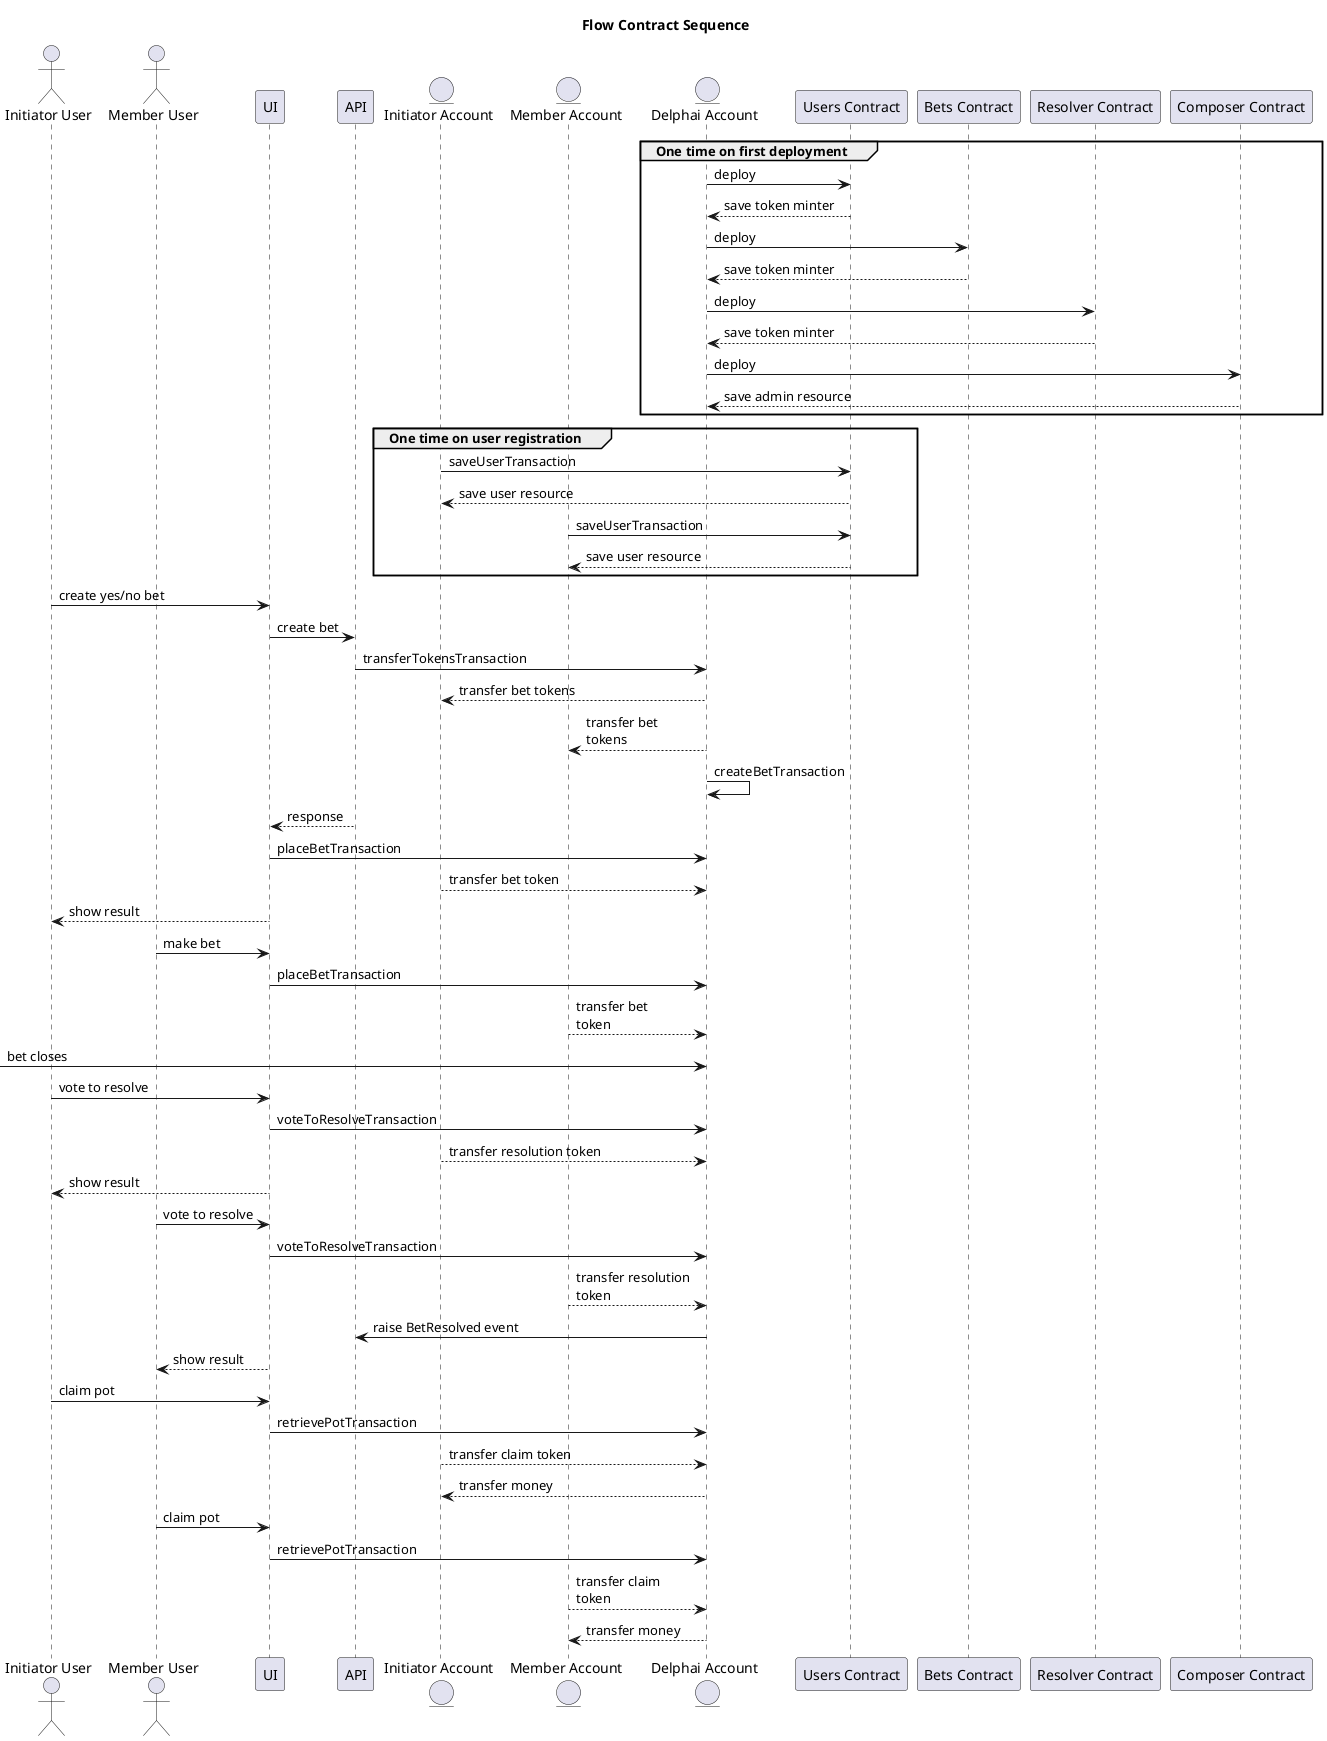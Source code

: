 @startuml

title Flow Contract Sequence

actor "Initiator User" as init
actor "Member User" as member
participant UI as ui
participant API as api
entity "Initiator Account" as initAcct
entity "Member Account" as memberAcct
entity "Delphai Account" as delph
participant "Users Contract" as usersContract
participant "Bets Contract" as betsContract
participant "Resolver Contract" as resolverContract
participant "Composer Contract" as composerContract

group One time on first deployment
    delph -> usersContract : deploy
    usersContract --> delph : save token minter
    delph -> betsContract : deploy
    betsContract --> delph : save token minter
    delph -> resolverContract : deploy
    resolverContract --> delph : save token minter
    delph -> composerContract : deploy
    composerContract --> delph : save admin resource
end
group One time on user registration
    initAcct -> usersContract : saveUserTransaction
    usersContract --> initAcct : save user resource
    memberAcct -> usersContract : saveUserTransaction
    usersContract --> memberAcct : save user resource
end

init -> ui : create yes/no bet
ui -> api : create bet
api -> delph : transferTokensTransaction
delph --> initAcct : transfer bet tokens
delph --> memberAcct : transfer bet\ntokens
delph -> delph : createBetTransaction
api --> ui : response

ui -> delph : placeBetTransaction
initAcct --> delph : transfer bet token
ui --> init : show result
member -> ui : make bet
ui -> delph : placeBetTransaction
memberAcct --> delph : transfer bet\ntoken

-> delph : bet closes

init -> ui : vote to resolve
ui -> delph : voteToResolveTransaction
initAcct --> delph : transfer resolution token
ui --> init : show result
member -> ui : vote to resolve
ui -> delph : voteToResolveTransaction
memberAcct --> delph : transfer resolution\ntoken
delph -> api : raise BetResolved event
ui --> member : show result

init -> ui : claim pot
ui -> delph : retrievePotTransaction
initAcct --> delph : transfer claim token
delph --> initAcct : transfer money
member -> ui : claim pot
ui -> delph : retrievePotTransaction
memberAcct --> delph : transfer claim\ntoken
delph --> memberAcct : transfer money

@enduml